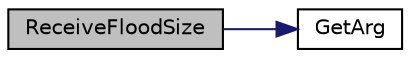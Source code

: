digraph "ReceiveFloodSize"
{
  edge [fontname="Helvetica",fontsize="10",labelfontname="Helvetica",labelfontsize="10"];
  node [fontname="Helvetica",fontsize="10",shape=record];
  rankdir="LR";
  Node190 [label="ReceiveFloodSize",height=0.2,width=0.4,color="black", fillcolor="grey75", style="filled", fontcolor="black"];
  Node190 -> Node191 [color="midnightblue",fontsize="10",style="solid",fontname="Helvetica"];
  Node191 [label="GetArg",height=0.2,width=0.4,color="black", fillcolor="white", style="filled",URL="$util_8cpp.html#a24f685720bf40370e5bd2a192ad50cd8",tooltip="Return string argument or default value. "];
}
